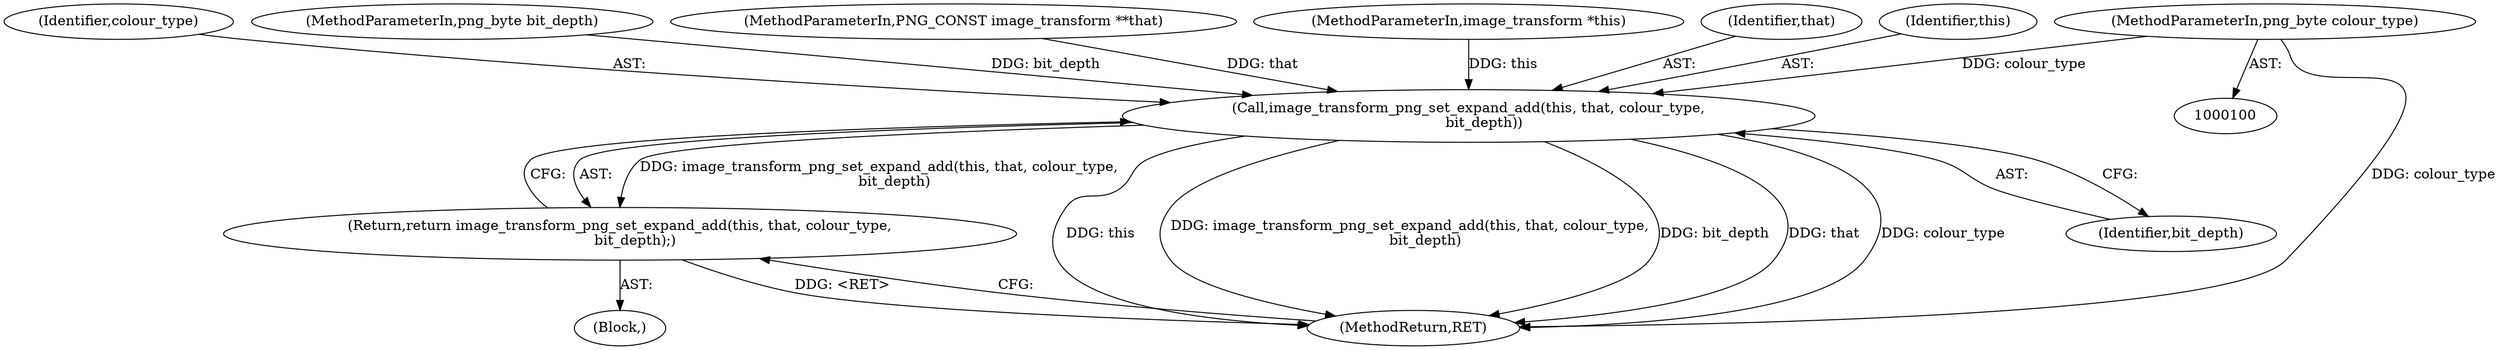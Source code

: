 digraph "1_Android_9d4853418ab2f754c2b63e091c29c5529b8b86ca_64@del" {
"1000103" [label="(MethodParameterIn,png_byte colour_type)"];
"1000107" [label="(Call,image_transform_png_set_expand_add(this, that, colour_type,\n       bit_depth))"];
"1000106" [label="(Return,return image_transform_png_set_expand_add(this, that, colour_type,\n       bit_depth);)"];
"1000112" [label="(MethodReturn,RET)"];
"1000110" [label="(Identifier,colour_type)"];
"1000106" [label="(Return,return image_transform_png_set_expand_add(this, that, colour_type,\n       bit_depth);)"];
"1000107" [label="(Call,image_transform_png_set_expand_add(this, that, colour_type,\n       bit_depth))"];
"1000104" [label="(MethodParameterIn,png_byte bit_depth)"];
"1000105" [label="(Block,)"];
"1000102" [label="(MethodParameterIn,PNG_CONST image_transform **that)"];
"1000111" [label="(Identifier,bit_depth)"];
"1000101" [label="(MethodParameterIn,image_transform *this)"];
"1000103" [label="(MethodParameterIn,png_byte colour_type)"];
"1000109" [label="(Identifier,that)"];
"1000108" [label="(Identifier,this)"];
"1000103" -> "1000100"  [label="AST: "];
"1000103" -> "1000112"  [label="DDG: colour_type"];
"1000103" -> "1000107"  [label="DDG: colour_type"];
"1000107" -> "1000106"  [label="AST: "];
"1000107" -> "1000111"  [label="CFG: "];
"1000108" -> "1000107"  [label="AST: "];
"1000109" -> "1000107"  [label="AST: "];
"1000110" -> "1000107"  [label="AST: "];
"1000111" -> "1000107"  [label="AST: "];
"1000106" -> "1000107"  [label="CFG: "];
"1000107" -> "1000112"  [label="DDG: this"];
"1000107" -> "1000112"  [label="DDG: image_transform_png_set_expand_add(this, that, colour_type,\n       bit_depth)"];
"1000107" -> "1000112"  [label="DDG: bit_depth"];
"1000107" -> "1000112"  [label="DDG: that"];
"1000107" -> "1000112"  [label="DDG: colour_type"];
"1000107" -> "1000106"  [label="DDG: image_transform_png_set_expand_add(this, that, colour_type,\n       bit_depth)"];
"1000101" -> "1000107"  [label="DDG: this"];
"1000102" -> "1000107"  [label="DDG: that"];
"1000104" -> "1000107"  [label="DDG: bit_depth"];
"1000106" -> "1000105"  [label="AST: "];
"1000112" -> "1000106"  [label="CFG: "];
"1000106" -> "1000112"  [label="DDG: <RET>"];
}
